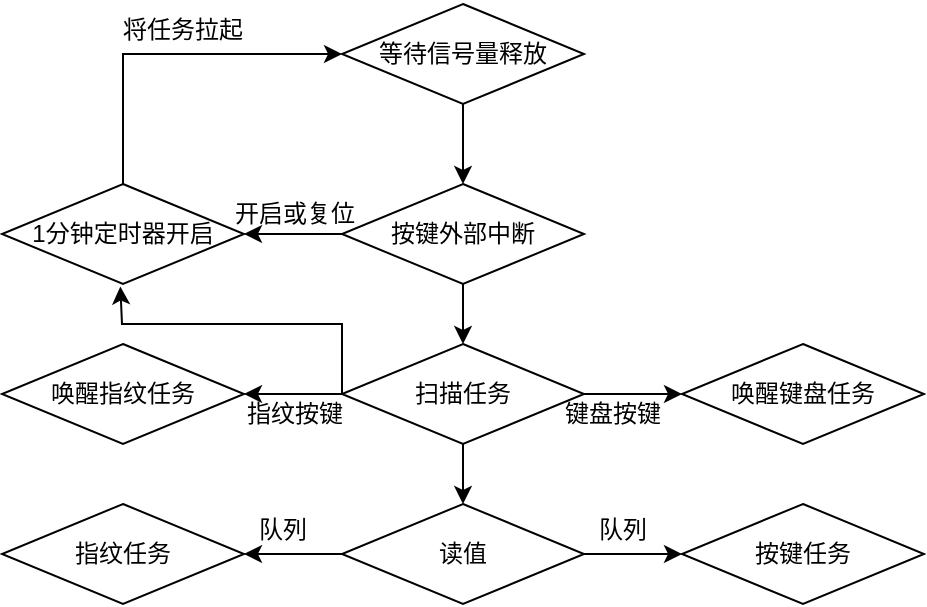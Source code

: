 <mxfile version="21.2.1" type="github">
  <diagram name="第 1 页" id="GImtuZnkWdDPbxU9h3aQ">
    <mxGraphModel dx="1329" dy="806" grid="1" gridSize="10" guides="1" tooltips="1" connect="1" arrows="1" fold="1" page="1" pageScale="1" pageWidth="827" pageHeight="1169" math="0" shadow="0">
      <root>
        <mxCell id="0" />
        <mxCell id="1" parent="0" />
        <mxCell id="vS6fgkME8l6c8sELjjFZ-14" style="edgeStyle=orthogonalEdgeStyle;rounded=0;orthogonalLoop=1;jettySize=auto;html=1;entryX=0.5;entryY=0;entryDx=0;entryDy=0;" parent="1" source="vS6fgkME8l6c8sELjjFZ-2" target="vS6fgkME8l6c8sELjjFZ-12" edge="1">
          <mxGeometry relative="1" as="geometry" />
        </mxCell>
        <mxCell id="vS6fgkME8l6c8sELjjFZ-2" value="等待信号量释放" style="rhombus;whiteSpace=wrap;html=1;" parent="1" vertex="1">
          <mxGeometry x="340" y="310" width="121" height="50" as="geometry" />
        </mxCell>
        <mxCell id="vS6fgkME8l6c8sELjjFZ-5" value="按键任务" style="rhombus;whiteSpace=wrap;html=1;" parent="1" vertex="1">
          <mxGeometry x="510" y="560" width="121" height="50" as="geometry" />
        </mxCell>
        <mxCell id="vS6fgkME8l6c8sELjjFZ-6" value="指纹任务" style="rhombus;whiteSpace=wrap;html=1;" parent="1" vertex="1">
          <mxGeometry x="170" y="560" width="121" height="50" as="geometry" />
        </mxCell>
        <mxCell id="vS6fgkME8l6c8sELjjFZ-32" style="edgeStyle=orthogonalEdgeStyle;rounded=0;orthogonalLoop=1;jettySize=auto;html=1;entryX=1;entryY=0.5;entryDx=0;entryDy=0;" parent="1" source="vS6fgkME8l6c8sELjjFZ-7" target="vS6fgkME8l6c8sELjjFZ-6" edge="1">
          <mxGeometry relative="1" as="geometry" />
        </mxCell>
        <mxCell id="vS6fgkME8l6c8sELjjFZ-33" style="edgeStyle=orthogonalEdgeStyle;rounded=0;orthogonalLoop=1;jettySize=auto;html=1;entryX=0;entryY=0.5;entryDx=0;entryDy=0;" parent="1" source="vS6fgkME8l6c8sELjjFZ-7" target="vS6fgkME8l6c8sELjjFZ-5" edge="1">
          <mxGeometry relative="1" as="geometry" />
        </mxCell>
        <mxCell id="vS6fgkME8l6c8sELjjFZ-7" value="读值" style="rhombus;whiteSpace=wrap;html=1;" parent="1" vertex="1">
          <mxGeometry x="340" y="560" width="121" height="50" as="geometry" />
        </mxCell>
        <mxCell id="vS6fgkME8l6c8sELjjFZ-29" style="edgeStyle=orthogonalEdgeStyle;rounded=0;orthogonalLoop=1;jettySize=auto;html=1;entryX=0;entryY=0.5;entryDx=0;entryDy=0;" parent="1" source="vS6fgkME8l6c8sELjjFZ-8" target="vS6fgkME8l6c8sELjjFZ-2" edge="1">
          <mxGeometry relative="1" as="geometry">
            <Array as="points">
              <mxPoint x="231" y="335" />
            </Array>
          </mxGeometry>
        </mxCell>
        <mxCell id="vS6fgkME8l6c8sELjjFZ-8" value="1分钟定时器开启" style="rhombus;whiteSpace=wrap;html=1;" parent="1" vertex="1">
          <mxGeometry x="170" y="400" width="121" height="50" as="geometry" />
        </mxCell>
        <mxCell id="vS6fgkME8l6c8sELjjFZ-9" value="唤醒键盘任务" style="rhombus;whiteSpace=wrap;html=1;" parent="1" vertex="1">
          <mxGeometry x="510" y="480" width="121" height="50" as="geometry" />
        </mxCell>
        <mxCell id="vS6fgkME8l6c8sELjjFZ-10" value="唤醒指纹任务" style="rhombus;whiteSpace=wrap;html=1;" parent="1" vertex="1">
          <mxGeometry x="170" y="480" width="121" height="50" as="geometry" />
        </mxCell>
        <mxCell id="vS6fgkME8l6c8sELjjFZ-16" style="edgeStyle=orthogonalEdgeStyle;rounded=0;orthogonalLoop=1;jettySize=auto;html=1;entryX=1;entryY=0.5;entryDx=0;entryDy=0;" parent="1" source="vS6fgkME8l6c8sELjjFZ-11" target="vS6fgkME8l6c8sELjjFZ-10" edge="1">
          <mxGeometry relative="1" as="geometry" />
        </mxCell>
        <mxCell id="vS6fgkME8l6c8sELjjFZ-17" style="edgeStyle=orthogonalEdgeStyle;rounded=0;orthogonalLoop=1;jettySize=auto;html=1;entryX=0;entryY=0.5;entryDx=0;entryDy=0;" parent="1" source="vS6fgkME8l6c8sELjjFZ-11" target="vS6fgkME8l6c8sELjjFZ-9" edge="1">
          <mxGeometry relative="1" as="geometry" />
        </mxCell>
        <mxCell id="vS6fgkME8l6c8sELjjFZ-31" style="edgeStyle=orthogonalEdgeStyle;rounded=0;orthogonalLoop=1;jettySize=auto;html=1;entryX=0.5;entryY=0;entryDx=0;entryDy=0;" parent="1" source="vS6fgkME8l6c8sELjjFZ-11" target="vS6fgkME8l6c8sELjjFZ-7" edge="1">
          <mxGeometry relative="1" as="geometry" />
        </mxCell>
        <mxCell id="vS6fgkME8l6c8sELjjFZ-11" value="扫描任务" style="rhombus;whiteSpace=wrap;html=1;" parent="1" vertex="1">
          <mxGeometry x="340" y="480" width="121" height="50" as="geometry" />
        </mxCell>
        <mxCell id="vS6fgkME8l6c8sELjjFZ-15" value="" style="edgeStyle=orthogonalEdgeStyle;rounded=0;orthogonalLoop=1;jettySize=auto;html=1;" parent="1" source="vS6fgkME8l6c8sELjjFZ-12" target="vS6fgkME8l6c8sELjjFZ-11" edge="1">
          <mxGeometry relative="1" as="geometry" />
        </mxCell>
        <mxCell id="vS6fgkME8l6c8sELjjFZ-25" style="edgeStyle=orthogonalEdgeStyle;rounded=0;orthogonalLoop=1;jettySize=auto;html=1;entryX=1;entryY=0.5;entryDx=0;entryDy=0;" parent="1" source="vS6fgkME8l6c8sELjjFZ-12" target="vS6fgkME8l6c8sELjjFZ-8" edge="1">
          <mxGeometry relative="1" as="geometry" />
        </mxCell>
        <mxCell id="vS6fgkME8l6c8sELjjFZ-12" value="按键外部中断" style="rhombus;whiteSpace=wrap;html=1;" parent="1" vertex="1">
          <mxGeometry x="340" y="400" width="121" height="50" as="geometry" />
        </mxCell>
        <mxCell id="vS6fgkME8l6c8sELjjFZ-20" value="指纹按键" style="text;html=1;align=center;verticalAlign=middle;resizable=0;points=[];autosize=1;strokeColor=none;fillColor=none;" parent="1" vertex="1">
          <mxGeometry x="281" y="500" width="70" height="30" as="geometry" />
        </mxCell>
        <mxCell id="vS6fgkME8l6c8sELjjFZ-21" value="键盘按键" style="text;html=1;align=center;verticalAlign=middle;resizable=0;points=[];autosize=1;strokeColor=none;fillColor=none;" parent="1" vertex="1">
          <mxGeometry x="440" y="500" width="70" height="30" as="geometry" />
        </mxCell>
        <mxCell id="vS6fgkME8l6c8sELjjFZ-26" value="开启或复位" style="text;html=1;align=center;verticalAlign=middle;resizable=0;points=[];autosize=1;strokeColor=none;fillColor=none;" parent="1" vertex="1">
          <mxGeometry x="276" y="400" width="80" height="30" as="geometry" />
        </mxCell>
        <mxCell id="vS6fgkME8l6c8sELjjFZ-28" value="" style="endArrow=classic;html=1;rounded=0;exitX=0;exitY=0.5;exitDx=0;exitDy=0;entryX=0.489;entryY=1.025;entryDx=0;entryDy=0;entryPerimeter=0;" parent="1" source="vS6fgkME8l6c8sELjjFZ-11" target="vS6fgkME8l6c8sELjjFZ-8" edge="1">
          <mxGeometry width="50" height="50" relative="1" as="geometry">
            <mxPoint x="260" y="440" as="sourcePoint" />
            <mxPoint x="310" y="390" as="targetPoint" />
            <Array as="points">
              <mxPoint x="340" y="480" />
              <mxPoint x="340" y="470" />
              <mxPoint x="230" y="470" />
            </Array>
          </mxGeometry>
        </mxCell>
        <mxCell id="vS6fgkME8l6c8sELjjFZ-30" value="将任务拉起" style="text;html=1;align=center;verticalAlign=middle;resizable=0;points=[];autosize=1;strokeColor=none;fillColor=none;" parent="1" vertex="1">
          <mxGeometry x="220" y="308" width="80" height="30" as="geometry" />
        </mxCell>
        <mxCell id="vS6fgkME8l6c8sELjjFZ-34" value="队列" style="text;html=1;align=center;verticalAlign=middle;resizable=0;points=[];autosize=1;strokeColor=none;fillColor=none;" parent="1" vertex="1">
          <mxGeometry x="285" y="558" width="50" height="30" as="geometry" />
        </mxCell>
        <mxCell id="vS6fgkME8l6c8sELjjFZ-35" value="队列" style="text;html=1;align=center;verticalAlign=middle;resizable=0;points=[];autosize=1;strokeColor=none;fillColor=none;" parent="1" vertex="1">
          <mxGeometry x="455" y="558" width="50" height="30" as="geometry" />
        </mxCell>
      </root>
    </mxGraphModel>
  </diagram>
</mxfile>
